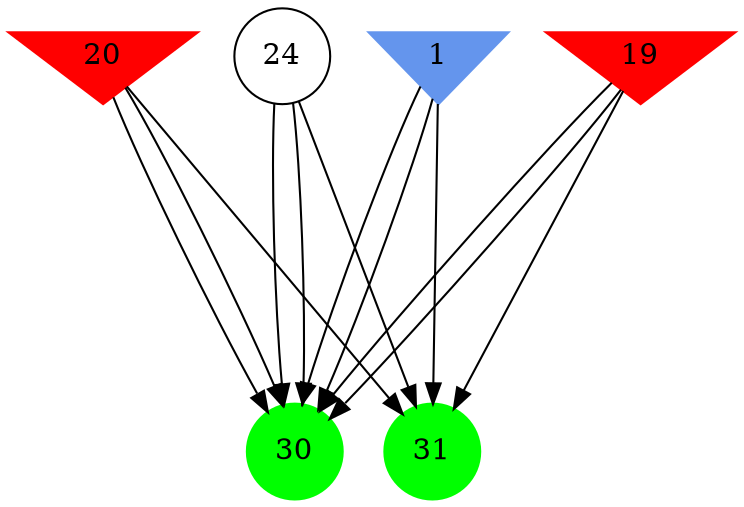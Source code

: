digraph brain {
	ranksep=2.0;
	1 [shape=invtriangle,style=filled,color=cornflowerblue];
	19 [shape=invtriangle,style=filled,color=red];
	20 [shape=invtriangle,style=filled,color=red];
	24 [shape=circle,color=black];
	30 [shape=circle,style=filled,color=green];
	31 [shape=circle,style=filled,color=green];
	1	->	31;
	1	->	30;
	1	->	30;
	24	->	31;
	24	->	30;
	24	->	30;
	19	->	31;
	19	->	30;
	19	->	30;
	20	->	31;
	20	->	30;
	20	->	30;
	{ rank=same; 1; 19; 20; }
	{ rank=same; 24; }
	{ rank=same; 30; 31; }
}

